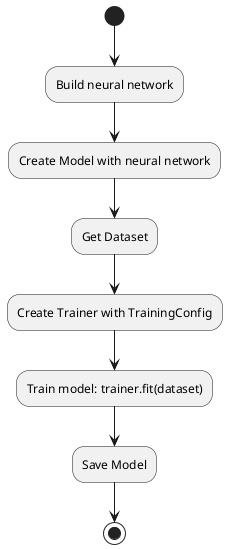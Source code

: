 @startuml
(*) --> "Build neural network"
--> "Create Model with neural network"
--> "Get Dataset"
--> "Create Trainer with TrainingConfig"
--> "Train model: trainer.fit(dataset)"
--> "Save Model"
--> (*)
@enduml
